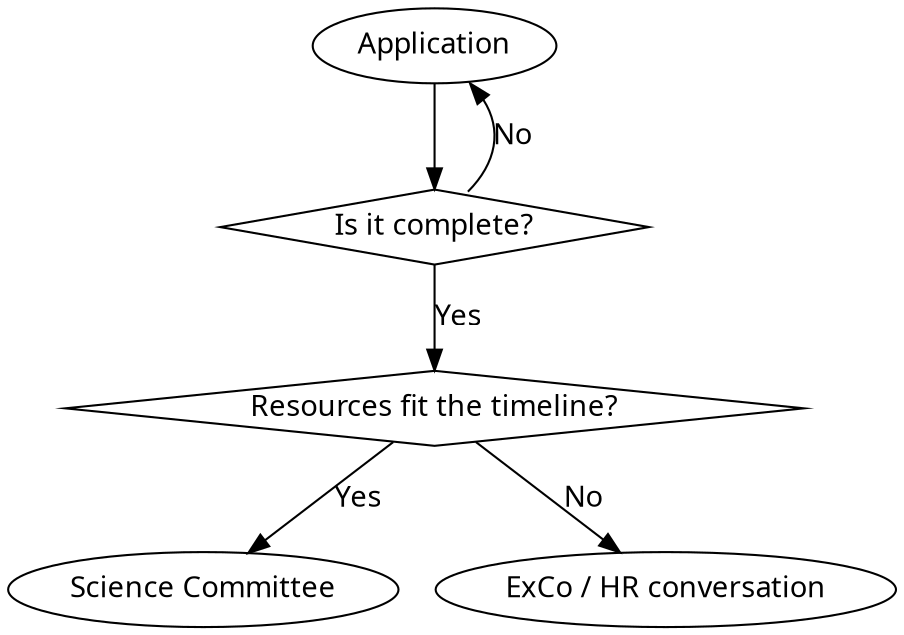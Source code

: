 digraph G {
    
  bgcolor=white;
  node [fontname = "Handlee"];
  edge [fontname = "Handlee"];
  
  application [ label="Application"];
  is_complete [ label="Is it complete?" shape=diamond]
  committee [label="Science Committee"]
  timeline_ok [label="Resources fit the timeline?" shape=diamond]
  exco_hr [label="ExCo / HR conversation"]

  application -> is_complete;
  is_complete -> timeline_ok [label="Yes"];
  is_complete:ne -> application:se [label="No"];
  
  timeline_ok -> committee [label="Yes"];
  timeline_ok -> exco_hr [label="No"];
 
}